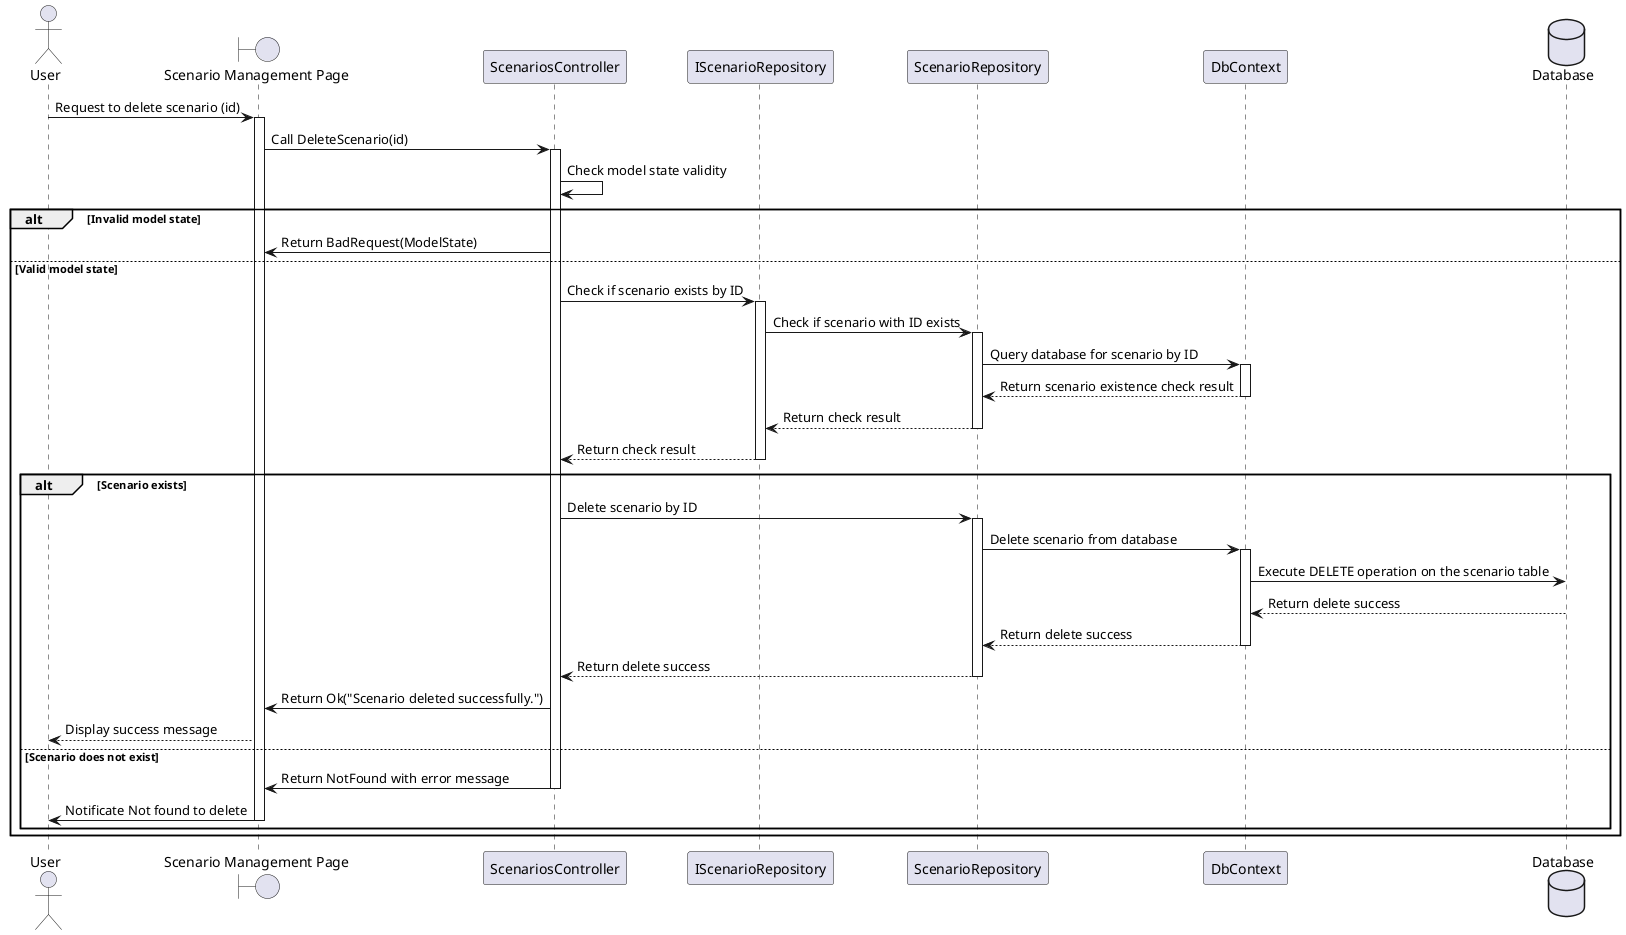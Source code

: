 @startuml DeleteScenarioSequenceDiagram
actor "User" as U
boundary "Scenario Management Page" as SPage
participant "ScenariosController" as ScenariosController
participant "IScenarioRepository" as IScenarioRepo
participant "ScenarioRepository" as ScenarioRepo
participant "DbContext" as DbContext
database "Database" as DB

U -> SPage : Request to delete scenario (id)
activate SPage

SPage -> ScenariosController : Call DeleteScenario(id)
activate ScenariosController


    ScenariosController -> ScenariosController : Check model state validity
    alt Invalid model state
        ScenariosController -> SPage : Return BadRequest(ModelState)
        
    else Valid model state
        ScenariosController -> IScenarioRepo : Check if scenario exists by ID
        activate IScenarioRepo
        IScenarioRepo -> ScenarioRepo : Check if scenario with ID exists
        activate ScenarioRepo
        ScenarioRepo -> DbContext : Query database for scenario by ID
        activate DbContext
        DbContext --> ScenarioRepo : Return scenario existence check result
        deactivate DbContext
        ScenarioRepo --> IScenarioRepo : Return check result
        deactivate ScenarioRepo
        IScenarioRepo --> ScenariosController : Return check result
        deactivate IScenarioRepo

        alt Scenario exists
            ScenariosController -> ScenarioRepo : Delete scenario by ID
            activate ScenarioRepo
            ScenarioRepo -> DbContext : Delete scenario from database
            activate DbContext
            DbContext -> DB : Execute DELETE operation on the scenario table
            DB --> DbContext : Return delete success
            DbContext --> ScenarioRepo : Return delete success
            deactivate DbContext
            ScenarioRepo --> ScenariosController : Return delete success
            deactivate ScenarioRepo

           
            ScenariosController -> SPage : Return Ok("Scenario deleted successfully.")
            SPage --> U : Display success message

        else Scenario does not exist
            ScenariosController -> SPage : Return NotFound with error message
            deactivate ScenariosController
            SPage -> U : Notificate Not found to delete
            deactivate SPage
        end
    end


@enduml
